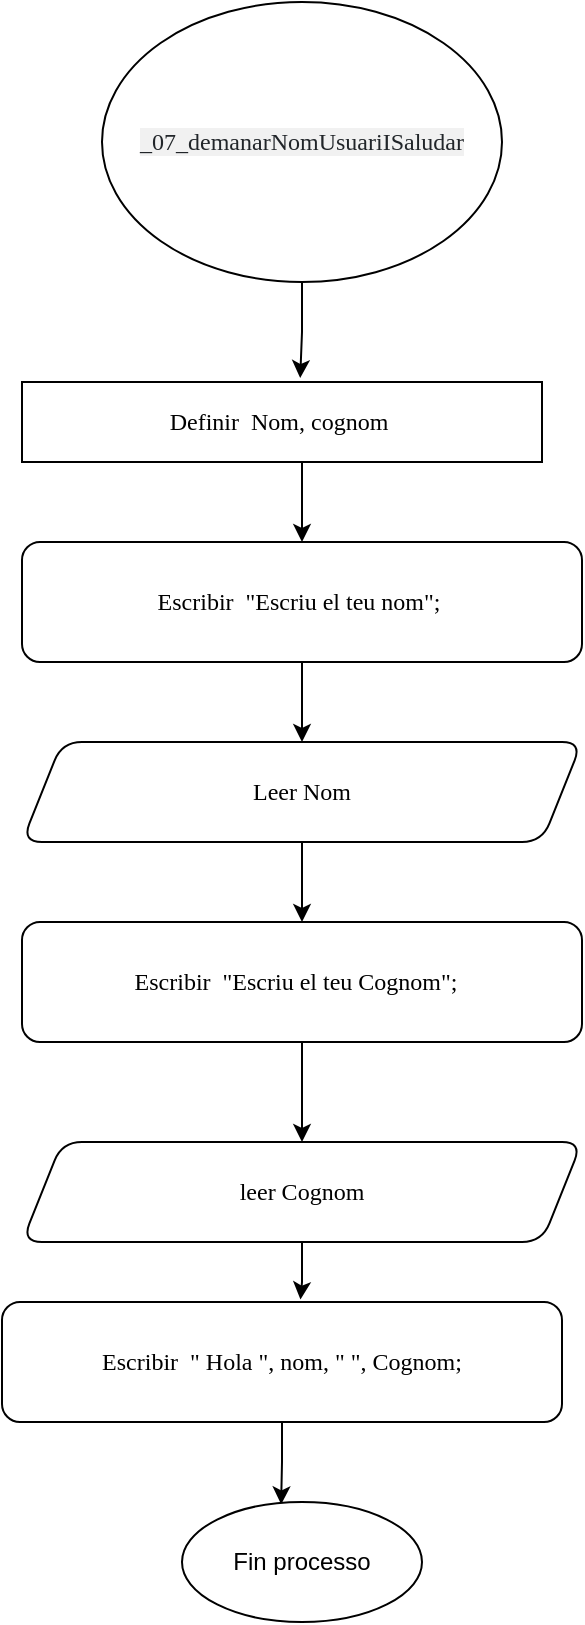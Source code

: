 <mxfile version="20.5.1" type="google"><diagram id="6e6fDoUD6A1iE2bWMjDO" name="Página-1"><mxGraphModel grid="1" page="1" gridSize="10" guides="1" tooltips="1" connect="1" arrows="1" fold="1" pageScale="1" pageWidth="827" pageHeight="1169" math="0" shadow="0"><root><mxCell id="0"/><mxCell id="1" parent="0"/><mxCell id="hC7-x33czL4SU4GueO6--1" style="edgeStyle=orthogonalEdgeStyle;rounded=0;orthogonalLoop=1;jettySize=auto;html=1;entryX=0.535;entryY=-0.05;entryDx=0;entryDy=0;entryPerimeter=0;fontFamily=Verdana;fontSize=12;" edge="1" parent="1" source="hC7-x33czL4SU4GueO6--2" target="hC7-x33czL4SU4GueO6--4"><mxGeometry relative="1" as="geometry"/></mxCell><mxCell id="hC7-x33czL4SU4GueO6--2" value="&lt;span style=&quot;color: rgb(33, 37, 41); text-align: left; background-color: rgb(241, 241, 241);&quot;&gt;&lt;font style=&quot;font-size: 12px;&quot; face=&quot;Verdana&quot;&gt;_07_demanarNomUsuariISaludar&lt;/font&gt;&lt;/span&gt;" style="ellipse;whiteSpace=wrap;html=1;" vertex="1" parent="1"><mxGeometry x="300" y="130" width="200" height="140" as="geometry"/></mxCell><mxCell id="hC7-x33czL4SU4GueO6--3" style="edgeStyle=orthogonalEdgeStyle;rounded=0;orthogonalLoop=1;jettySize=auto;html=1;fontFamily=Verdana;fontSize=12;" edge="1" parent="1" source="hC7-x33czL4SU4GueO6--4" target="hC7-x33czL4SU4GueO6--6"><mxGeometry relative="1" as="geometry"><Array as="points"><mxPoint x="400" y="390"/><mxPoint x="400" y="390"/></Array></mxGeometry></mxCell><mxCell id="hC7-x33czL4SU4GueO6--4" value="&lt;font face=&quot;Verdana&quot;&gt;Definir&amp;nbsp; Nom, cognom&amp;nbsp;&lt;/font&gt;" style="whiteSpace=wrap;html=1;" vertex="1" parent="1"><mxGeometry x="260" y="320" width="260" height="40" as="geometry"/></mxCell><mxCell id="hC7-x33czL4SU4GueO6--5" style="edgeStyle=orthogonalEdgeStyle;rounded=0;orthogonalLoop=1;jettySize=auto;html=1;entryX=0.5;entryY=0;entryDx=0;entryDy=0;fontFamily=Verdana;fontSize=12;" edge="1" parent="1" source="hC7-x33czL4SU4GueO6--6" target="hC7-x33czL4SU4GueO6--8"><mxGeometry relative="1" as="geometry"/></mxCell><mxCell id="hC7-x33czL4SU4GueO6--6" value="&lt;span style=&quot;font-size: 12px;&quot;&gt;&lt;font face=&quot;Verdana&quot;&gt;Escribir&amp;nbsp; &quot;Escriu el teu nom&quot;;&amp;nbsp;&lt;/font&gt;&lt;/span&gt;" style="rounded=1;whiteSpace=wrap;html=1;" vertex="1" parent="1"><mxGeometry x="260" y="400" width="280" height="60" as="geometry"/></mxCell><mxCell id="hC7-x33czL4SU4GueO6--7" style="edgeStyle=orthogonalEdgeStyle;rounded=0;orthogonalLoop=1;jettySize=auto;html=1;entryX=0.5;entryY=0;entryDx=0;entryDy=0;fontFamily=Verdana;fontSize=12;" edge="1" parent="1" source="hC7-x33czL4SU4GueO6--8" target="hC7-x33czL4SU4GueO6--10"><mxGeometry relative="1" as="geometry"/></mxCell><mxCell id="hC7-x33czL4SU4GueO6--8" value="&lt;font face=&quot;Verdana&quot;&gt;Leer Nom&lt;/font&gt;" style="shape=parallelogram;perimeter=parallelogramPerimeter;whiteSpace=wrap;html=1;fixedSize=1;rounded=1;" vertex="1" parent="1"><mxGeometry x="260" y="500" width="280" height="50" as="geometry"/></mxCell><mxCell id="hC7-x33czL4SU4GueO6--9" style="edgeStyle=orthogonalEdgeStyle;rounded=0;orthogonalLoop=1;jettySize=auto;html=1;entryX=0.5;entryY=0;entryDx=0;entryDy=0;fontFamily=Verdana;fontSize=12;" edge="1" parent="1" source="hC7-x33czL4SU4GueO6--10" target="hC7-x33czL4SU4GueO6--12"><mxGeometry relative="1" as="geometry"/></mxCell><mxCell id="hC7-x33czL4SU4GueO6--10" value="&lt;span style=&quot;font-size: 12px;&quot;&gt;&lt;font face=&quot;Verdana&quot;&gt;Escribir&amp;nbsp; &quot;Escriu el teu Cognom&quot;;&amp;nbsp;&amp;nbsp;&lt;/font&gt;&lt;/span&gt;" style="rounded=1;whiteSpace=wrap;html=1;" vertex="1" parent="1"><mxGeometry x="260" y="590" width="280" height="60" as="geometry"/></mxCell><mxCell id="hC7-x33czL4SU4GueO6--11" style="edgeStyle=orthogonalEdgeStyle;rounded=0;orthogonalLoop=1;jettySize=auto;html=1;entryX=0.533;entryY=-0.02;entryDx=0;entryDy=0;entryPerimeter=0;fontFamily=Verdana;fontSize=12;" edge="1" parent="1" source="hC7-x33czL4SU4GueO6--12" target="hC7-x33czL4SU4GueO6--14"><mxGeometry relative="1" as="geometry"/></mxCell><mxCell id="hC7-x33czL4SU4GueO6--12" value="&lt;font face=&quot;Verdana&quot;&gt;leer Cognom&lt;/font&gt;" style="shape=parallelogram;perimeter=parallelogramPerimeter;whiteSpace=wrap;html=1;fixedSize=1;rounded=1;" vertex="1" parent="1"><mxGeometry x="260" y="700" width="280" height="50" as="geometry"/></mxCell><mxCell id="hC7-x33czL4SU4GueO6--13" style="edgeStyle=orthogonalEdgeStyle;rounded=0;orthogonalLoop=1;jettySize=auto;html=1;entryX=0.413;entryY=0.02;entryDx=0;entryDy=0;entryPerimeter=0;fontFamily=Verdana;fontSize=12;" edge="1" parent="1" source="hC7-x33czL4SU4GueO6--14" target="hC7-x33czL4SU4GueO6--15"><mxGeometry relative="1" as="geometry"/></mxCell><mxCell id="hC7-x33czL4SU4GueO6--14" value="&lt;span style=&quot;font-size: 12px;&quot;&gt;&lt;font face=&quot;Verdana&quot;&gt;&lt;span style=&quot;&quot;&gt;&#9;&lt;/span&gt;Escribir&amp;nbsp; &quot; Hola &quot;, nom, &quot; &quot;, Cognom;&lt;/font&gt;&lt;/span&gt;" style="rounded=1;whiteSpace=wrap;html=1;" vertex="1" parent="1"><mxGeometry x="250" y="780" width="280" height="60" as="geometry"/></mxCell><mxCell id="hC7-x33czL4SU4GueO6--15" value="Fin processo" style="ellipse;whiteSpace=wrap;html=1;rounded=1;" vertex="1" parent="1"><mxGeometry x="340" y="880" width="120" height="60" as="geometry"/></mxCell></root></mxGraphModel></diagram></mxfile>